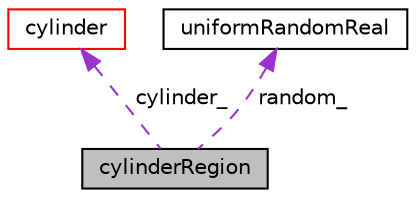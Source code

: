 digraph "cylinderRegion"
{
 // LATEX_PDF_SIZE
  edge [fontname="Helvetica",fontsize="10",labelfontname="Helvetica",labelfontsize="10"];
  node [fontname="Helvetica",fontsize="10",shape=record];
  Node1 [label="cylinderRegion",height=0.2,width=0.4,color="black", fillcolor="grey75", style="filled", fontcolor="black",tooltip=" "];
  Node2 -> Node1 [dir="back",color="darkorchid3",fontsize="10",style="dashed",label=" cylinder_" ,fontname="Helvetica"];
  Node2 [label="cylinder",height=0.2,width=0.4,color="red", fillcolor="white", style="filled",URL="$classpFlow_1_1cylinder.html",tooltip=" "];
  Node5 -> Node1 [dir="back",color="darkorchid3",fontsize="10",style="dashed",label=" random_" ,fontname="Helvetica"];
  Node5 [label="uniformRandomReal",height=0.2,width=0.4,color="black", fillcolor="white", style="filled",URL="$classpFlow_1_1uniformRandomReal.html",tooltip=" "];
}
